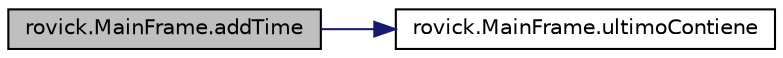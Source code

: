 digraph "rovick.MainFrame.addTime"
{
  edge [fontname="Helvetica",fontsize="10",labelfontname="Helvetica",labelfontsize="10"];
  node [fontname="Helvetica",fontsize="10",shape=record];
  rankdir="LR";
  Node6 [label="rovick.MainFrame.addTime",height=0.2,width=0.4,color="black", fillcolor="grey75", style="filled", fontcolor="black"];
  Node6 -> Node7 [color="midnightblue",fontsize="10",style="solid",fontname="Helvetica"];
  Node7 [label="rovick.MainFrame.ultimoContiene",height=0.2,width=0.4,color="black", fillcolor="white", style="filled",URL="$classrovick_1_1_main_frame.html#a115fa1a1d9c876f4e7cc647563af0c4a"];
}
